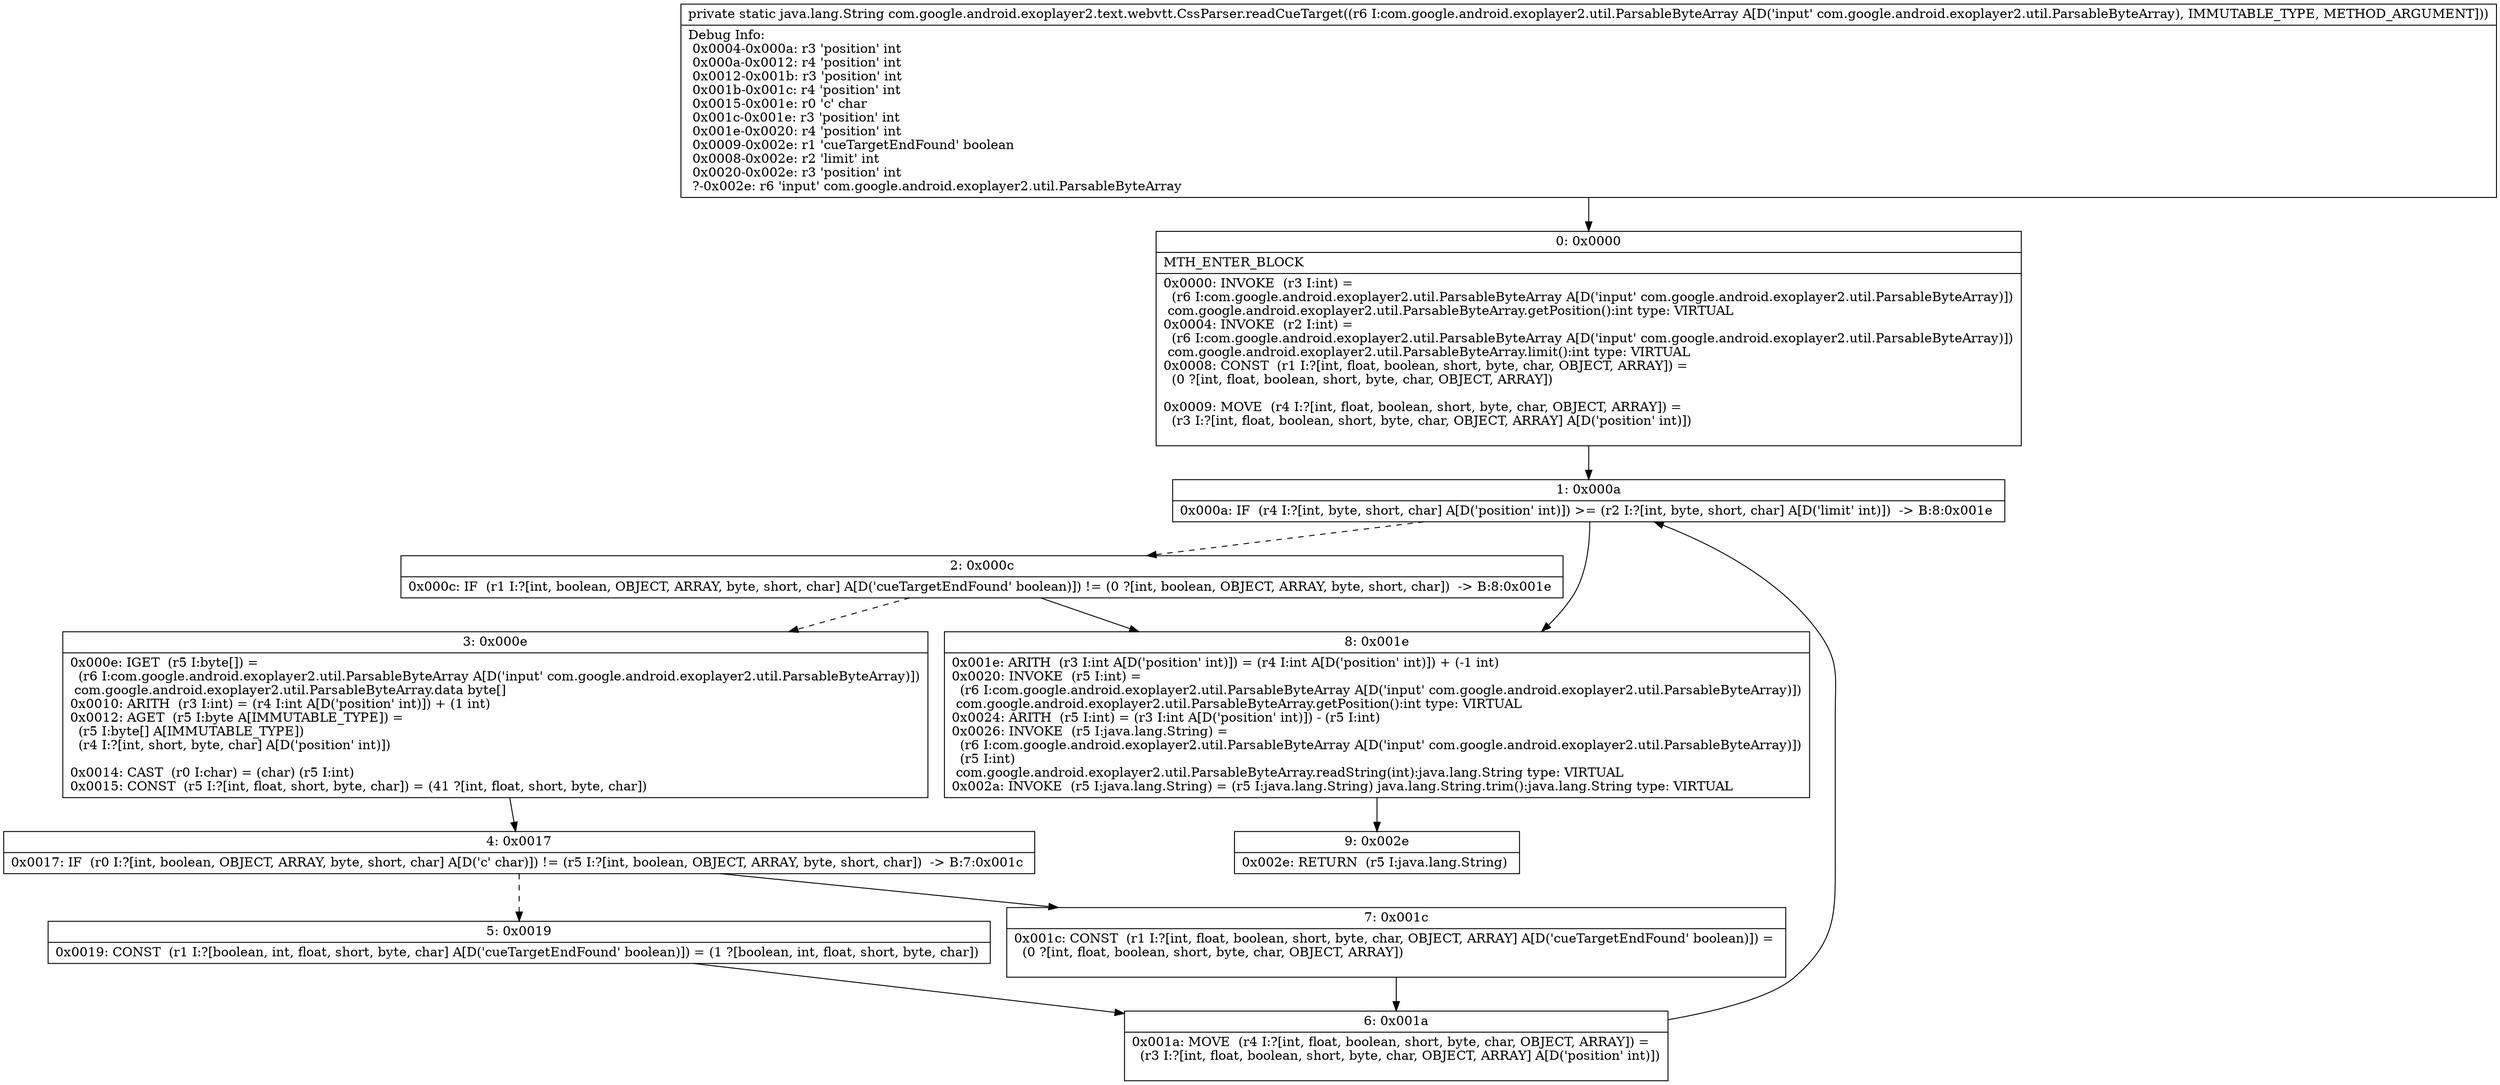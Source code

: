 digraph "CFG forcom.google.android.exoplayer2.text.webvtt.CssParser.readCueTarget(Lcom\/google\/android\/exoplayer2\/util\/ParsableByteArray;)Ljava\/lang\/String;" {
Node_0 [shape=record,label="{0\:\ 0x0000|MTH_ENTER_BLOCK\l|0x0000: INVOKE  (r3 I:int) = \l  (r6 I:com.google.android.exoplayer2.util.ParsableByteArray A[D('input' com.google.android.exoplayer2.util.ParsableByteArray)])\l com.google.android.exoplayer2.util.ParsableByteArray.getPosition():int type: VIRTUAL \l0x0004: INVOKE  (r2 I:int) = \l  (r6 I:com.google.android.exoplayer2.util.ParsableByteArray A[D('input' com.google.android.exoplayer2.util.ParsableByteArray)])\l com.google.android.exoplayer2.util.ParsableByteArray.limit():int type: VIRTUAL \l0x0008: CONST  (r1 I:?[int, float, boolean, short, byte, char, OBJECT, ARRAY]) = \l  (0 ?[int, float, boolean, short, byte, char, OBJECT, ARRAY])\l \l0x0009: MOVE  (r4 I:?[int, float, boolean, short, byte, char, OBJECT, ARRAY]) = \l  (r3 I:?[int, float, boolean, short, byte, char, OBJECT, ARRAY] A[D('position' int)])\l \l}"];
Node_1 [shape=record,label="{1\:\ 0x000a|0x000a: IF  (r4 I:?[int, byte, short, char] A[D('position' int)]) \>= (r2 I:?[int, byte, short, char] A[D('limit' int)])  \-\> B:8:0x001e \l}"];
Node_2 [shape=record,label="{2\:\ 0x000c|0x000c: IF  (r1 I:?[int, boolean, OBJECT, ARRAY, byte, short, char] A[D('cueTargetEndFound' boolean)]) != (0 ?[int, boolean, OBJECT, ARRAY, byte, short, char])  \-\> B:8:0x001e \l}"];
Node_3 [shape=record,label="{3\:\ 0x000e|0x000e: IGET  (r5 I:byte[]) = \l  (r6 I:com.google.android.exoplayer2.util.ParsableByteArray A[D('input' com.google.android.exoplayer2.util.ParsableByteArray)])\l com.google.android.exoplayer2.util.ParsableByteArray.data byte[] \l0x0010: ARITH  (r3 I:int) = (r4 I:int A[D('position' int)]) + (1 int) \l0x0012: AGET  (r5 I:byte A[IMMUTABLE_TYPE]) = \l  (r5 I:byte[] A[IMMUTABLE_TYPE])\l  (r4 I:?[int, short, byte, char] A[D('position' int)])\l \l0x0014: CAST  (r0 I:char) = (char) (r5 I:int) \l0x0015: CONST  (r5 I:?[int, float, short, byte, char]) = (41 ?[int, float, short, byte, char]) \l}"];
Node_4 [shape=record,label="{4\:\ 0x0017|0x0017: IF  (r0 I:?[int, boolean, OBJECT, ARRAY, byte, short, char] A[D('c' char)]) != (r5 I:?[int, boolean, OBJECT, ARRAY, byte, short, char])  \-\> B:7:0x001c \l}"];
Node_5 [shape=record,label="{5\:\ 0x0019|0x0019: CONST  (r1 I:?[boolean, int, float, short, byte, char] A[D('cueTargetEndFound' boolean)]) = (1 ?[boolean, int, float, short, byte, char]) \l}"];
Node_6 [shape=record,label="{6\:\ 0x001a|0x001a: MOVE  (r4 I:?[int, float, boolean, short, byte, char, OBJECT, ARRAY]) = \l  (r3 I:?[int, float, boolean, short, byte, char, OBJECT, ARRAY] A[D('position' int)])\l \l}"];
Node_7 [shape=record,label="{7\:\ 0x001c|0x001c: CONST  (r1 I:?[int, float, boolean, short, byte, char, OBJECT, ARRAY] A[D('cueTargetEndFound' boolean)]) = \l  (0 ?[int, float, boolean, short, byte, char, OBJECT, ARRAY])\l \l}"];
Node_8 [shape=record,label="{8\:\ 0x001e|0x001e: ARITH  (r3 I:int A[D('position' int)]) = (r4 I:int A[D('position' int)]) + (\-1 int) \l0x0020: INVOKE  (r5 I:int) = \l  (r6 I:com.google.android.exoplayer2.util.ParsableByteArray A[D('input' com.google.android.exoplayer2.util.ParsableByteArray)])\l com.google.android.exoplayer2.util.ParsableByteArray.getPosition():int type: VIRTUAL \l0x0024: ARITH  (r5 I:int) = (r3 I:int A[D('position' int)]) \- (r5 I:int) \l0x0026: INVOKE  (r5 I:java.lang.String) = \l  (r6 I:com.google.android.exoplayer2.util.ParsableByteArray A[D('input' com.google.android.exoplayer2.util.ParsableByteArray)])\l  (r5 I:int)\l com.google.android.exoplayer2.util.ParsableByteArray.readString(int):java.lang.String type: VIRTUAL \l0x002a: INVOKE  (r5 I:java.lang.String) = (r5 I:java.lang.String) java.lang.String.trim():java.lang.String type: VIRTUAL \l}"];
Node_9 [shape=record,label="{9\:\ 0x002e|0x002e: RETURN  (r5 I:java.lang.String) \l}"];
MethodNode[shape=record,label="{private static java.lang.String com.google.android.exoplayer2.text.webvtt.CssParser.readCueTarget((r6 I:com.google.android.exoplayer2.util.ParsableByteArray A[D('input' com.google.android.exoplayer2.util.ParsableByteArray), IMMUTABLE_TYPE, METHOD_ARGUMENT]))  | Debug Info:\l  0x0004\-0x000a: r3 'position' int\l  0x000a\-0x0012: r4 'position' int\l  0x0012\-0x001b: r3 'position' int\l  0x001b\-0x001c: r4 'position' int\l  0x0015\-0x001e: r0 'c' char\l  0x001c\-0x001e: r3 'position' int\l  0x001e\-0x0020: r4 'position' int\l  0x0009\-0x002e: r1 'cueTargetEndFound' boolean\l  0x0008\-0x002e: r2 'limit' int\l  0x0020\-0x002e: r3 'position' int\l  ?\-0x002e: r6 'input' com.google.android.exoplayer2.util.ParsableByteArray\l}"];
MethodNode -> Node_0;
Node_0 -> Node_1;
Node_1 -> Node_2[style=dashed];
Node_1 -> Node_8;
Node_2 -> Node_3[style=dashed];
Node_2 -> Node_8;
Node_3 -> Node_4;
Node_4 -> Node_5[style=dashed];
Node_4 -> Node_7;
Node_5 -> Node_6;
Node_6 -> Node_1;
Node_7 -> Node_6;
Node_8 -> Node_9;
}

